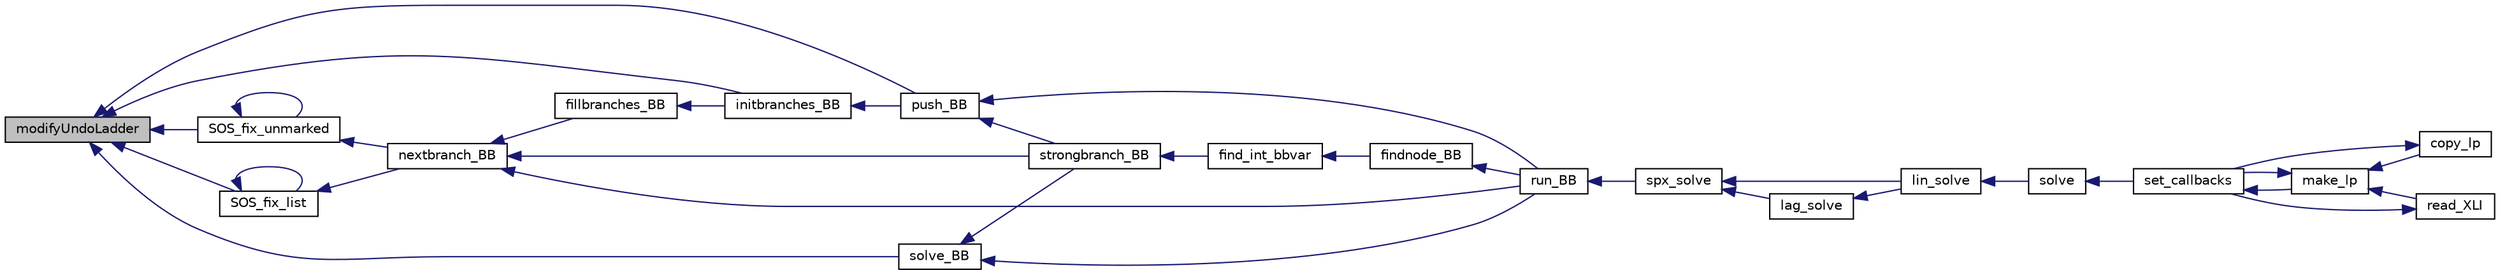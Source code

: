 digraph "modifyUndoLadder"
{
  edge [fontname="Helvetica",fontsize="10",labelfontname="Helvetica",labelfontsize="10"];
  node [fontname="Helvetica",fontsize="10",shape=record];
  rankdir="LR";
  Node2919 [label="modifyUndoLadder",height=0.2,width=0.4,color="black", fillcolor="grey75", style="filled", fontcolor="black"];
  Node2919 -> Node2920 [dir="back",color="midnightblue",fontsize="10",style="solid",fontname="Helvetica"];
  Node2920 [label="push_BB",height=0.2,width=0.4,color="black", fillcolor="white", style="filled",URL="$d1/dbf/lp__mipbb_8h.html#a29fef70f6e599c3d0961c052d6a780df"];
  Node2920 -> Node2921 [dir="back",color="midnightblue",fontsize="10",style="solid",fontname="Helvetica"];
  Node2921 [label="strongbranch_BB",height=0.2,width=0.4,color="black", fillcolor="white", style="filled",URL="$d1/dbf/lp__mipbb_8h.html#a14912803f02db21c25829df065202762"];
  Node2921 -> Node2922 [dir="back",color="midnightblue",fontsize="10",style="solid",fontname="Helvetica"];
  Node2922 [label="find_int_bbvar",height=0.2,width=0.4,color="black", fillcolor="white", style="filled",URL="$df/df7/lp__lib_8h.html#ad6104a5cc6ae29cc1dd1327d8d36047e"];
  Node2922 -> Node2923 [dir="back",color="midnightblue",fontsize="10",style="solid",fontname="Helvetica"];
  Node2923 [label="findnode_BB",height=0.2,width=0.4,color="black", fillcolor="white", style="filled",URL="$d1/dbf/lp__mipbb_8h.html#ad9c2614a833a1e0ab7f4425068752663"];
  Node2923 -> Node2924 [dir="back",color="midnightblue",fontsize="10",style="solid",fontname="Helvetica"];
  Node2924 [label="run_BB",height=0.2,width=0.4,color="black", fillcolor="white", style="filled",URL="$d1/dbf/lp__mipbb_8h.html#a1d8d97b4f4f35f07e6b798f07a62e527"];
  Node2924 -> Node2925 [dir="back",color="midnightblue",fontsize="10",style="solid",fontname="Helvetica"];
  Node2925 [label="spx_solve",height=0.2,width=0.4,color="black", fillcolor="white", style="filled",URL="$d1/d0a/lp__simplex_8h.html#a3effc8b68c1fb21095e7324d83d0dbf7"];
  Node2925 -> Node2926 [dir="back",color="midnightblue",fontsize="10",style="solid",fontname="Helvetica"];
  Node2926 [label="lag_solve",height=0.2,width=0.4,color="black", fillcolor="white", style="filled",URL="$d1/d0a/lp__simplex_8h.html#a320e9e82c06466267a7cb7844c7767b8"];
  Node2926 -> Node2927 [dir="back",color="midnightblue",fontsize="10",style="solid",fontname="Helvetica"];
  Node2927 [label="lin_solve",height=0.2,width=0.4,color="black", fillcolor="white", style="filled",URL="$d1/d0a/lp__simplex_8h.html#a794b0beb471eb7ece9a694717b65b947"];
  Node2927 -> Node2928 [dir="back",color="midnightblue",fontsize="10",style="solid",fontname="Helvetica"];
  Node2928 [label="solve",height=0.2,width=0.4,color="black", fillcolor="white", style="filled",URL="$df/df7/lp__lib_8h.html#a0f4da3a192397e77e6fe92704d4fad3f"];
  Node2928 -> Node2929 [dir="back",color="midnightblue",fontsize="10",style="solid",fontname="Helvetica"];
  Node2929 [label="set_callbacks",height=0.2,width=0.4,color="black", fillcolor="white", style="filled",URL="$df/df7/lp__lib_8h.html#a929e8acb9704f61e16927c915c15cd07"];
  Node2929 -> Node2930 [dir="back",color="midnightblue",fontsize="10",style="solid",fontname="Helvetica"];
  Node2930 [label="make_lp",height=0.2,width=0.4,color="black", fillcolor="white", style="filled",URL="$df/df7/lp__lib_8h.html#a68a0333d84dd944f67e2a0ec72e346a9"];
  Node2930 -> Node2931 [dir="back",color="midnightblue",fontsize="10",style="solid",fontname="Helvetica"];
  Node2931 [label="copy_lp",height=0.2,width=0.4,color="black", fillcolor="white", style="filled",URL="$df/df7/lp__lib_8h.html#aca83ecdbc200b414db491306f3070ae9"];
  Node2931 -> Node2929 [dir="back",color="midnightblue",fontsize="10",style="solid",fontname="Helvetica"];
  Node2930 -> Node2929 [dir="back",color="midnightblue",fontsize="10",style="solid",fontname="Helvetica"];
  Node2930 -> Node2932 [dir="back",color="midnightblue",fontsize="10",style="solid",fontname="Helvetica"];
  Node2932 [label="read_XLI",height=0.2,width=0.4,color="black", fillcolor="white", style="filled",URL="$df/df7/lp__lib_8h.html#a351dd803960ab0dae2b39f2c65d3a58d"];
  Node2932 -> Node2929 [dir="back",color="midnightblue",fontsize="10",style="solid",fontname="Helvetica"];
  Node2925 -> Node2927 [dir="back",color="midnightblue",fontsize="10",style="solid",fontname="Helvetica"];
  Node2920 -> Node2924 [dir="back",color="midnightblue",fontsize="10",style="solid",fontname="Helvetica"];
  Node2919 -> Node2933 [dir="back",color="midnightblue",fontsize="10",style="solid",fontname="Helvetica"];
  Node2933 [label="initbranches_BB",height=0.2,width=0.4,color="black", fillcolor="white", style="filled",URL="$d1/dbf/lp__mipbb_8h.html#abe1e769e38a53eb057271580f1453f6c"];
  Node2933 -> Node2920 [dir="back",color="midnightblue",fontsize="10",style="solid",fontname="Helvetica"];
  Node2919 -> Node2934 [dir="back",color="midnightblue",fontsize="10",style="solid",fontname="Helvetica"];
  Node2934 [label="solve_BB",height=0.2,width=0.4,color="black", fillcolor="white", style="filled",URL="$d1/dbf/lp__mipbb_8h.html#a43e95e2128e85df2643cbc0bfce4746c"];
  Node2934 -> Node2921 [dir="back",color="midnightblue",fontsize="10",style="solid",fontname="Helvetica"];
  Node2934 -> Node2924 [dir="back",color="midnightblue",fontsize="10",style="solid",fontname="Helvetica"];
  Node2919 -> Node2935 [dir="back",color="midnightblue",fontsize="10",style="solid",fontname="Helvetica"];
  Node2935 [label="SOS_fix_unmarked",height=0.2,width=0.4,color="black", fillcolor="white", style="filled",URL="$da/d21/lp___s_o_s_8h.html#a0af72c1d543108590247fdaf4481d719"];
  Node2935 -> Node2936 [dir="back",color="midnightblue",fontsize="10",style="solid",fontname="Helvetica"];
  Node2936 [label="nextbranch_BB",height=0.2,width=0.4,color="black", fillcolor="white", style="filled",URL="$d1/dbf/lp__mipbb_8h.html#acfae5378e6b0b97f0ce3799b5d84fcf6"];
  Node2936 -> Node2937 [dir="back",color="midnightblue",fontsize="10",style="solid",fontname="Helvetica"];
  Node2937 [label="fillbranches_BB",height=0.2,width=0.4,color="black", fillcolor="white", style="filled",URL="$d1/dbf/lp__mipbb_8h.html#a9d339d96c9f82786260b425cad7ab62e"];
  Node2937 -> Node2933 [dir="back",color="midnightblue",fontsize="10",style="solid",fontname="Helvetica"];
  Node2936 -> Node2921 [dir="back",color="midnightblue",fontsize="10",style="solid",fontname="Helvetica"];
  Node2936 -> Node2924 [dir="back",color="midnightblue",fontsize="10",style="solid",fontname="Helvetica"];
  Node2935 -> Node2935 [dir="back",color="midnightblue",fontsize="10",style="solid",fontname="Helvetica"];
  Node2919 -> Node2938 [dir="back",color="midnightblue",fontsize="10",style="solid",fontname="Helvetica"];
  Node2938 [label="SOS_fix_list",height=0.2,width=0.4,color="black", fillcolor="white", style="filled",URL="$da/d21/lp___s_o_s_8h.html#a20792b81d4abfa77ea889ec577347ff6"];
  Node2938 -> Node2936 [dir="back",color="midnightblue",fontsize="10",style="solid",fontname="Helvetica"];
  Node2938 -> Node2938 [dir="back",color="midnightblue",fontsize="10",style="solid",fontname="Helvetica"];
}
